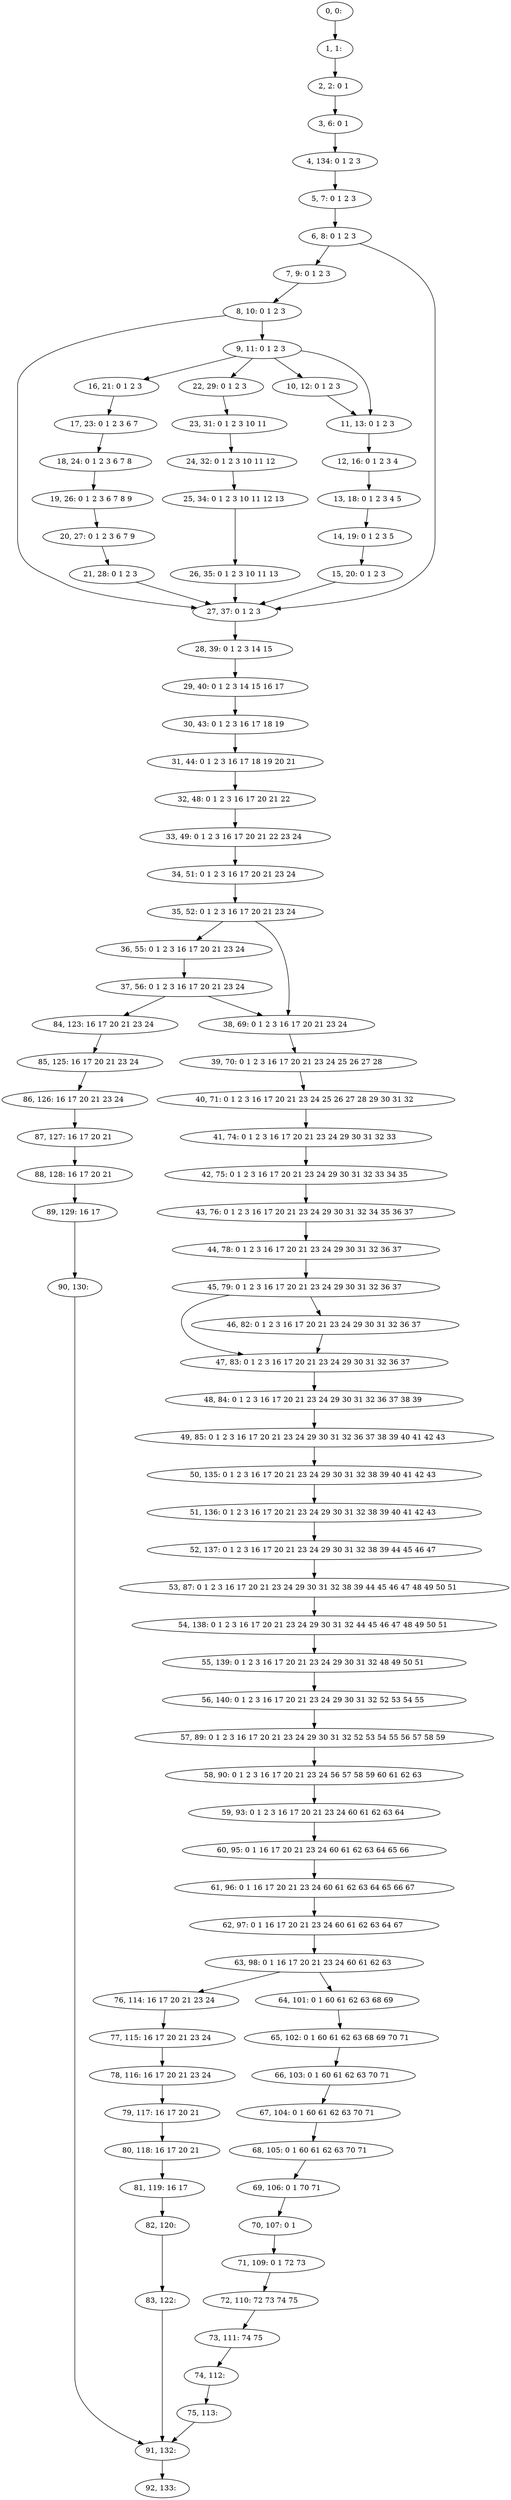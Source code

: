 digraph G {
0[label="0, 0: "];
1[label="1, 1: "];
2[label="2, 2: 0 1 "];
3[label="3, 6: 0 1 "];
4[label="4, 134: 0 1 2 3 "];
5[label="5, 7: 0 1 2 3 "];
6[label="6, 8: 0 1 2 3 "];
7[label="7, 9: 0 1 2 3 "];
8[label="8, 10: 0 1 2 3 "];
9[label="9, 11: 0 1 2 3 "];
10[label="10, 12: 0 1 2 3 "];
11[label="11, 13: 0 1 2 3 "];
12[label="12, 16: 0 1 2 3 4 "];
13[label="13, 18: 0 1 2 3 4 5 "];
14[label="14, 19: 0 1 2 3 5 "];
15[label="15, 20: 0 1 2 3 "];
16[label="16, 21: 0 1 2 3 "];
17[label="17, 23: 0 1 2 3 6 7 "];
18[label="18, 24: 0 1 2 3 6 7 8 "];
19[label="19, 26: 0 1 2 3 6 7 8 9 "];
20[label="20, 27: 0 1 2 3 6 7 9 "];
21[label="21, 28: 0 1 2 3 "];
22[label="22, 29: 0 1 2 3 "];
23[label="23, 31: 0 1 2 3 10 11 "];
24[label="24, 32: 0 1 2 3 10 11 12 "];
25[label="25, 34: 0 1 2 3 10 11 12 13 "];
26[label="26, 35: 0 1 2 3 10 11 13 "];
27[label="27, 37: 0 1 2 3 "];
28[label="28, 39: 0 1 2 3 14 15 "];
29[label="29, 40: 0 1 2 3 14 15 16 17 "];
30[label="30, 43: 0 1 2 3 16 17 18 19 "];
31[label="31, 44: 0 1 2 3 16 17 18 19 20 21 "];
32[label="32, 48: 0 1 2 3 16 17 20 21 22 "];
33[label="33, 49: 0 1 2 3 16 17 20 21 22 23 24 "];
34[label="34, 51: 0 1 2 3 16 17 20 21 23 24 "];
35[label="35, 52: 0 1 2 3 16 17 20 21 23 24 "];
36[label="36, 55: 0 1 2 3 16 17 20 21 23 24 "];
37[label="37, 56: 0 1 2 3 16 17 20 21 23 24 "];
38[label="38, 69: 0 1 2 3 16 17 20 21 23 24 "];
39[label="39, 70: 0 1 2 3 16 17 20 21 23 24 25 26 27 28 "];
40[label="40, 71: 0 1 2 3 16 17 20 21 23 24 25 26 27 28 29 30 31 32 "];
41[label="41, 74: 0 1 2 3 16 17 20 21 23 24 29 30 31 32 33 "];
42[label="42, 75: 0 1 2 3 16 17 20 21 23 24 29 30 31 32 33 34 35 "];
43[label="43, 76: 0 1 2 3 16 17 20 21 23 24 29 30 31 32 34 35 36 37 "];
44[label="44, 78: 0 1 2 3 16 17 20 21 23 24 29 30 31 32 36 37 "];
45[label="45, 79: 0 1 2 3 16 17 20 21 23 24 29 30 31 32 36 37 "];
46[label="46, 82: 0 1 2 3 16 17 20 21 23 24 29 30 31 32 36 37 "];
47[label="47, 83: 0 1 2 3 16 17 20 21 23 24 29 30 31 32 36 37 "];
48[label="48, 84: 0 1 2 3 16 17 20 21 23 24 29 30 31 32 36 37 38 39 "];
49[label="49, 85: 0 1 2 3 16 17 20 21 23 24 29 30 31 32 36 37 38 39 40 41 42 43 "];
50[label="50, 135: 0 1 2 3 16 17 20 21 23 24 29 30 31 32 38 39 40 41 42 43 "];
51[label="51, 136: 0 1 2 3 16 17 20 21 23 24 29 30 31 32 38 39 40 41 42 43 "];
52[label="52, 137: 0 1 2 3 16 17 20 21 23 24 29 30 31 32 38 39 44 45 46 47 "];
53[label="53, 87: 0 1 2 3 16 17 20 21 23 24 29 30 31 32 38 39 44 45 46 47 48 49 50 51 "];
54[label="54, 138: 0 1 2 3 16 17 20 21 23 24 29 30 31 32 44 45 46 47 48 49 50 51 "];
55[label="55, 139: 0 1 2 3 16 17 20 21 23 24 29 30 31 32 48 49 50 51 "];
56[label="56, 140: 0 1 2 3 16 17 20 21 23 24 29 30 31 32 52 53 54 55 "];
57[label="57, 89: 0 1 2 3 16 17 20 21 23 24 29 30 31 32 52 53 54 55 56 57 58 59 "];
58[label="58, 90: 0 1 2 3 16 17 20 21 23 24 56 57 58 59 60 61 62 63 "];
59[label="59, 93: 0 1 2 3 16 17 20 21 23 24 60 61 62 63 64 "];
60[label="60, 95: 0 1 16 17 20 21 23 24 60 61 62 63 64 65 66 "];
61[label="61, 96: 0 1 16 17 20 21 23 24 60 61 62 63 64 65 66 67 "];
62[label="62, 97: 0 1 16 17 20 21 23 24 60 61 62 63 64 67 "];
63[label="63, 98: 0 1 16 17 20 21 23 24 60 61 62 63 "];
64[label="64, 101: 0 1 60 61 62 63 68 69 "];
65[label="65, 102: 0 1 60 61 62 63 68 69 70 71 "];
66[label="66, 103: 0 1 60 61 62 63 70 71 "];
67[label="67, 104: 0 1 60 61 62 63 70 71 "];
68[label="68, 105: 0 1 60 61 62 63 70 71 "];
69[label="69, 106: 0 1 70 71 "];
70[label="70, 107: 0 1 "];
71[label="71, 109: 0 1 72 73 "];
72[label="72, 110: 72 73 74 75 "];
73[label="73, 111: 74 75 "];
74[label="74, 112: "];
75[label="75, 113: "];
76[label="76, 114: 16 17 20 21 23 24 "];
77[label="77, 115: 16 17 20 21 23 24 "];
78[label="78, 116: 16 17 20 21 23 24 "];
79[label="79, 117: 16 17 20 21 "];
80[label="80, 118: 16 17 20 21 "];
81[label="81, 119: 16 17 "];
82[label="82, 120: "];
83[label="83, 122: "];
84[label="84, 123: 16 17 20 21 23 24 "];
85[label="85, 125: 16 17 20 21 23 24 "];
86[label="86, 126: 16 17 20 21 23 24 "];
87[label="87, 127: 16 17 20 21 "];
88[label="88, 128: 16 17 20 21 "];
89[label="89, 129: 16 17 "];
90[label="90, 130: "];
91[label="91, 132: "];
92[label="92, 133: "];
0->1 ;
1->2 ;
2->3 ;
3->4 ;
4->5 ;
5->6 ;
6->7 ;
6->27 ;
7->8 ;
8->9 ;
8->27 ;
9->10 ;
9->16 ;
9->11 ;
9->22 ;
10->11 ;
11->12 ;
12->13 ;
13->14 ;
14->15 ;
15->27 ;
16->17 ;
17->18 ;
18->19 ;
19->20 ;
20->21 ;
21->27 ;
22->23 ;
23->24 ;
24->25 ;
25->26 ;
26->27 ;
27->28 ;
28->29 ;
29->30 ;
30->31 ;
31->32 ;
32->33 ;
33->34 ;
34->35 ;
35->36 ;
35->38 ;
36->37 ;
37->38 ;
37->84 ;
38->39 ;
39->40 ;
40->41 ;
41->42 ;
42->43 ;
43->44 ;
44->45 ;
45->46 ;
45->47 ;
46->47 ;
47->48 ;
48->49 ;
49->50 ;
50->51 ;
51->52 ;
52->53 ;
53->54 ;
54->55 ;
55->56 ;
56->57 ;
57->58 ;
58->59 ;
59->60 ;
60->61 ;
61->62 ;
62->63 ;
63->64 ;
63->76 ;
64->65 ;
65->66 ;
66->67 ;
67->68 ;
68->69 ;
69->70 ;
70->71 ;
71->72 ;
72->73 ;
73->74 ;
74->75 ;
75->91 ;
76->77 ;
77->78 ;
78->79 ;
79->80 ;
80->81 ;
81->82 ;
82->83 ;
83->91 ;
84->85 ;
85->86 ;
86->87 ;
87->88 ;
88->89 ;
89->90 ;
90->91 ;
91->92 ;
}

